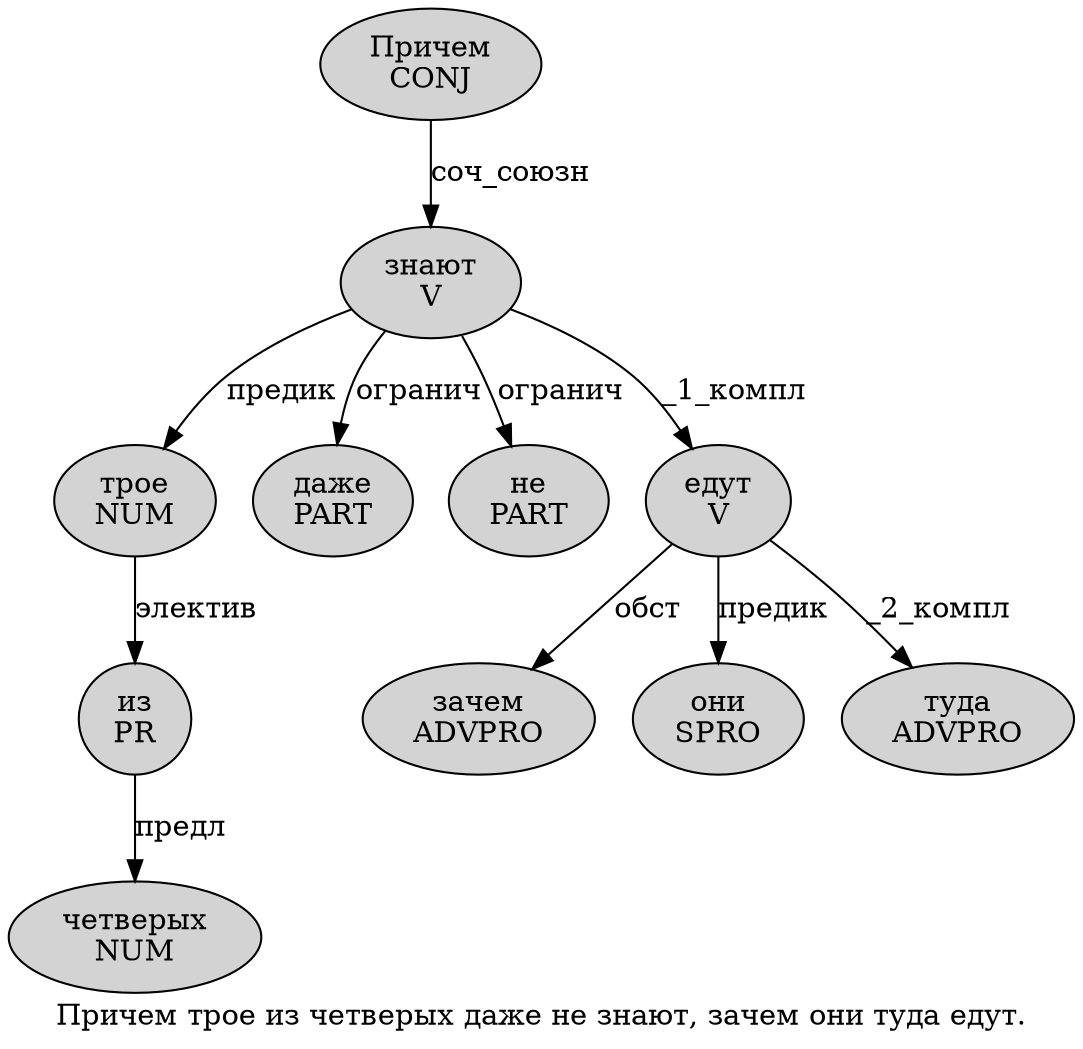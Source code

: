 digraph SENTENCE_1642 {
	graph [label="Причем трое из четверых даже не знают, зачем они туда едут."]
	node [style=filled]
		0 [label="Причем
CONJ" color="" fillcolor=lightgray penwidth=1 shape=ellipse]
		1 [label="трое
NUM" color="" fillcolor=lightgray penwidth=1 shape=ellipse]
		2 [label="из
PR" color="" fillcolor=lightgray penwidth=1 shape=ellipse]
		3 [label="четверых
NUM" color="" fillcolor=lightgray penwidth=1 shape=ellipse]
		4 [label="даже
PART" color="" fillcolor=lightgray penwidth=1 shape=ellipse]
		5 [label="не
PART" color="" fillcolor=lightgray penwidth=1 shape=ellipse]
		6 [label="знают
V" color="" fillcolor=lightgray penwidth=1 shape=ellipse]
		8 [label="зачем
ADVPRO" color="" fillcolor=lightgray penwidth=1 shape=ellipse]
		9 [label="они
SPRO" color="" fillcolor=lightgray penwidth=1 shape=ellipse]
		10 [label="туда
ADVPRO" color="" fillcolor=lightgray penwidth=1 shape=ellipse]
		11 [label="едут
V" color="" fillcolor=lightgray penwidth=1 shape=ellipse]
			6 -> 1 [label="предик"]
			6 -> 4 [label="огранич"]
			6 -> 5 [label="огранич"]
			6 -> 11 [label="_1_компл"]
			1 -> 2 [label="электив"]
			0 -> 6 [label="соч_союзн"]
			11 -> 8 [label="обст"]
			11 -> 9 [label="предик"]
			11 -> 10 [label="_2_компл"]
			2 -> 3 [label="предл"]
}